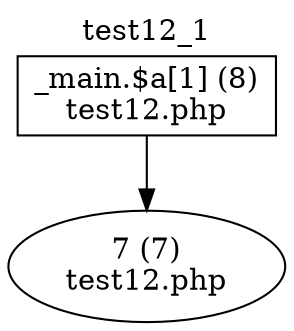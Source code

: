 digraph cfg {
  label="test12_1";
  labelloc=t;
  n1 [shape=box, label="_main.$a[1] (8)\ntest12.php"];
  n2 [shape=ellipse, label="7 (7)\ntest12.php"];
  n1 -> n2;
}
